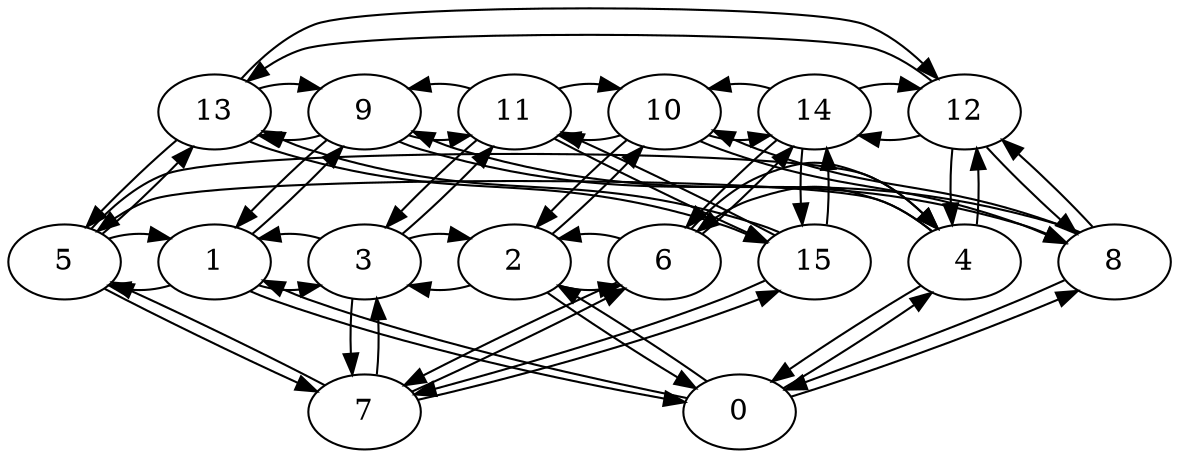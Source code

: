 digraph  {
graph [
rankdir="TB" ordering=out];

rank=same{
13[label="13"];
11[label="11"];
14[label="14"];
9[label="9"];
10[label="10"];
12[label="12"];
};

rank=same{
7[label="7"];
0[label="0"];
};

rank=same{
8[label="8"];
3[label="3"];
1[label="1"];
2[label="2"];
4[label="4"];
5[label="5"];
6[label="6"];
15[label="15"];
};

0 -> 1;
0 -> 2;
0 -> 4;
0 -> 8;


1 -> 0;
1 -> 3;
1 -> 5;
1 -> 9;
2 -> 0;
2 -> 3;
2 -> 6;
2 -> 10;
3 -> 1;
3 -> 2;
3 -> 7;
3 -> 11;
4 -> 0;
4 -> 5;
4 -> 6;
4 -> 12;
5 -> 1;
5 -> 4;
5 -> 7;
5 -> 13;
6 -> 2;
6 -> 4;
6 -> 7;
6 -> 14;
7 -> 3;
7 -> 5;
7 -> 6;
7 -> 15;
8 -> 0;
8 -> 9;
8 -> 10;
8 -> 12;
9 -> 1;
9 -> 8;
9 -> 11;
9 -> 13;
10 -> 2;
10 -> 8;
10 -> 11;
10 -> 14;
11 -> 3;
11 -> 9;
11 -> 10;
11 -> 15;
12 -> 4;
12 -> 8;
12 -> 13;
12 -> 14;
13 -> 5;
13 -> 9;
13 -> 12;
13 -> 15;
14 -> 6;
14 -> 10;
14 -> 12;
14 -> 15;


15 -> 7;
15 -> 11;
15 -> 13;
15 -> 14;

}
